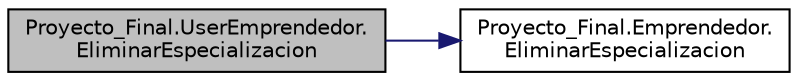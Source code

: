 digraph "Proyecto_Final.UserEmprendedor.EliminarEspecializacion"
{
 // INTERACTIVE_SVG=YES
 // LATEX_PDF_SIZE
  edge [fontname="Helvetica",fontsize="10",labelfontname="Helvetica",labelfontsize="10"];
  node [fontname="Helvetica",fontsize="10",shape=record];
  rankdir="LR";
  Node1 [label="Proyecto_Final.UserEmprendedor.\lEliminarEspecializacion",height=0.2,width=0.4,color="black", fillcolor="grey75", style="filled", fontcolor="black",tooltip="Elimina de la lista de especializaciones que contiene la clase \"Emprendedor una especialización."];
  Node1 -> Node2 [color="midnightblue",fontsize="10",style="solid",fontname="Helvetica"];
  Node2 [label="Proyecto_Final.Emprendedor.\lEliminarEspecializacion",height=0.2,width=0.4,color="black", fillcolor="white", style="filled",URL="$classProyecto__Final_1_1Emprendedor.html#a8884984c4380a01ce8bbd46c0d2b6b77",tooltip="Elimina una Especialización al Emprendedor."];
}
